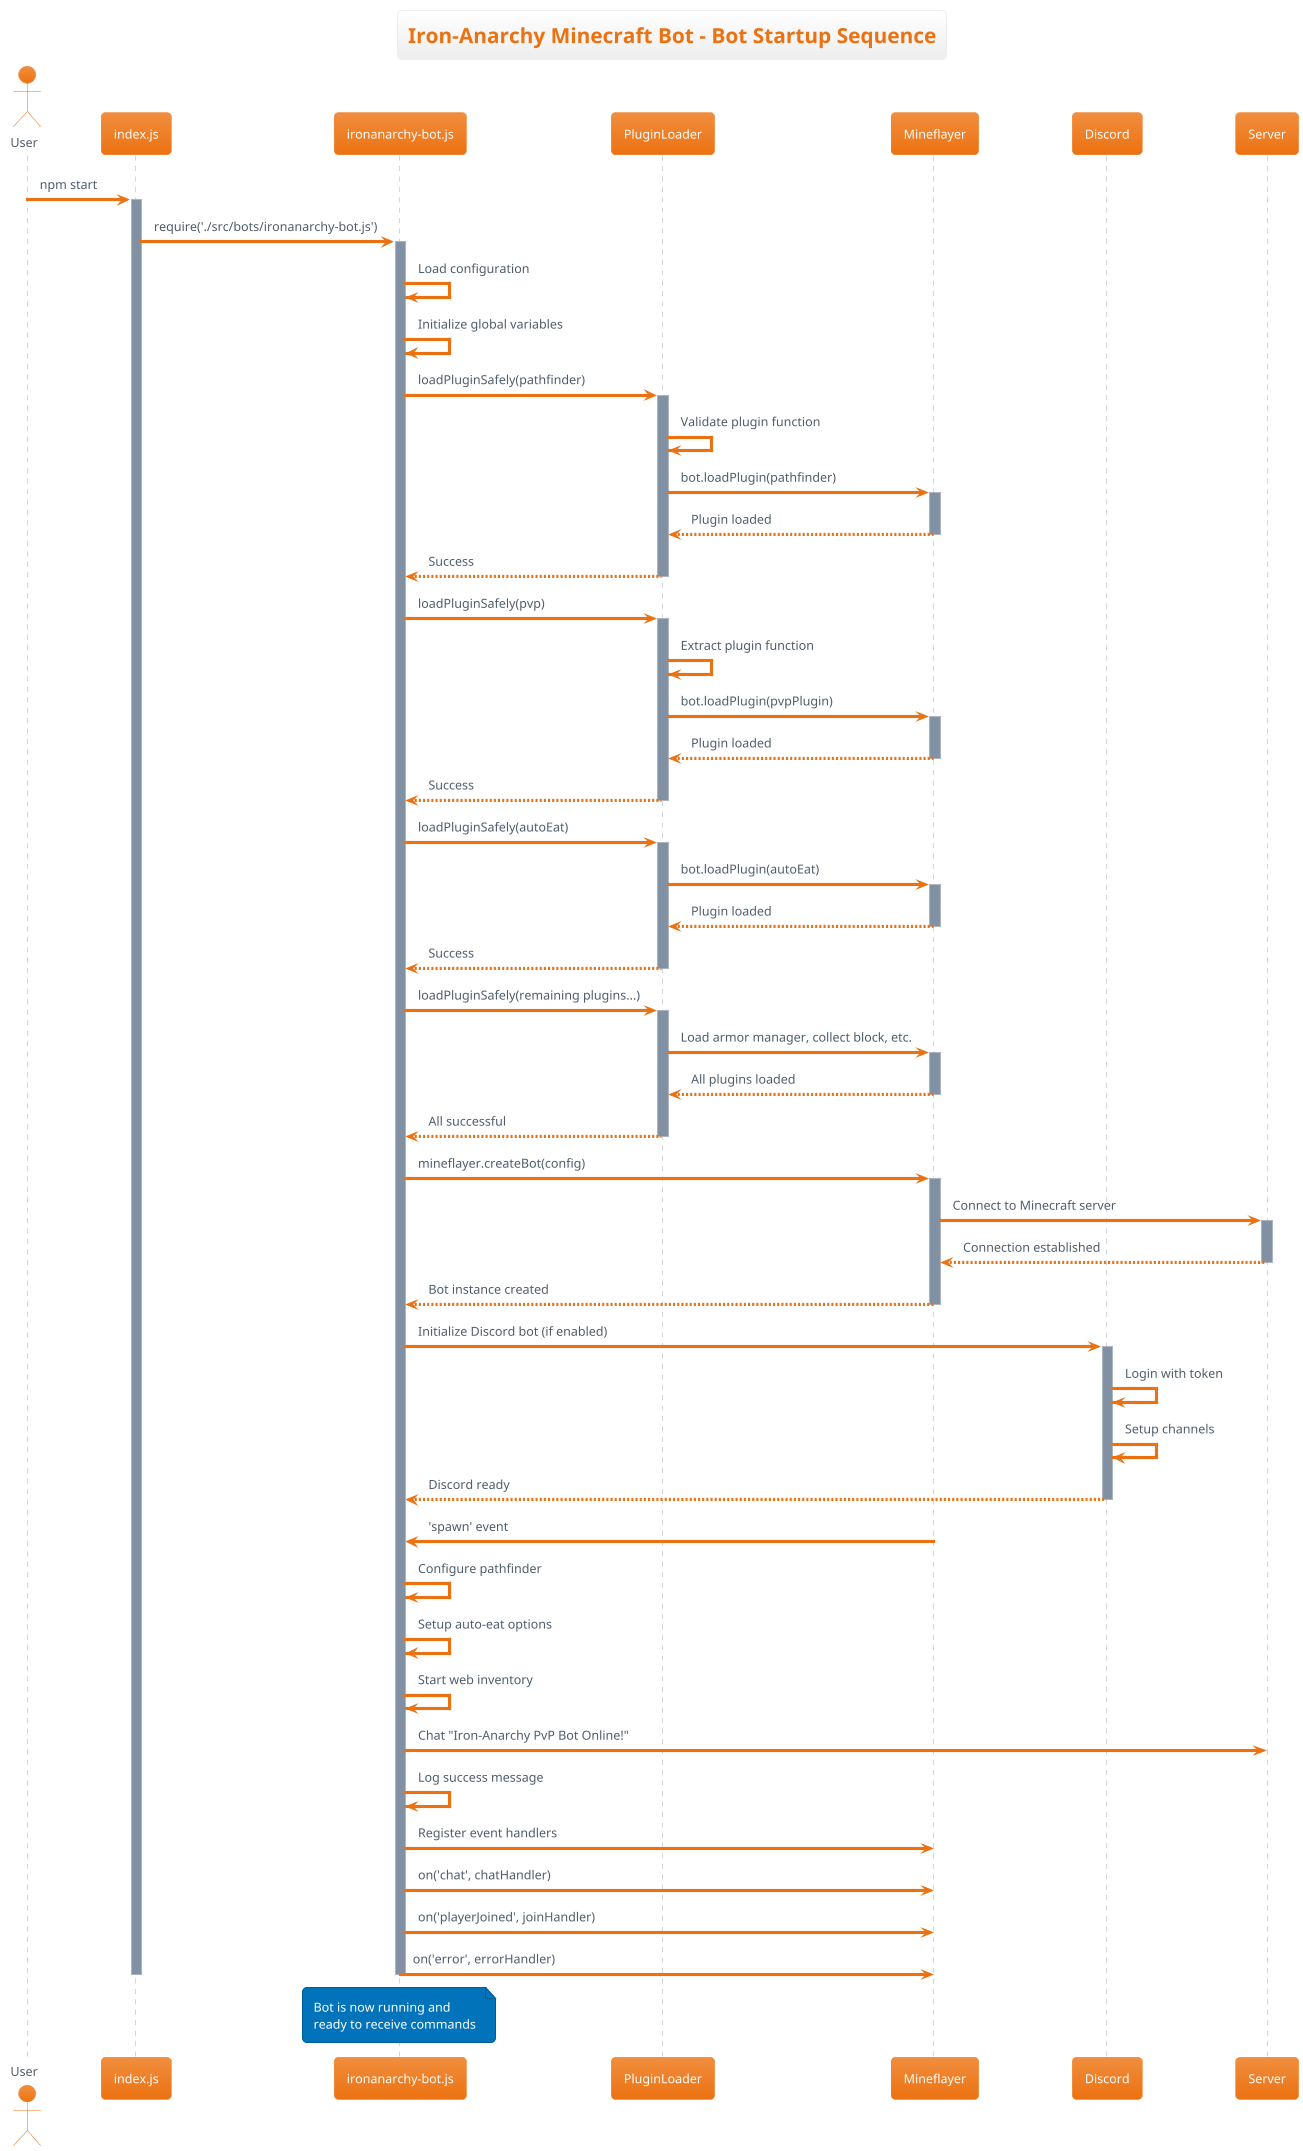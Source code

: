 @startuml sequence-diagram
!theme aws-orange

title Iron-Anarchy Minecraft Bot - Bot Startup Sequence

actor User
participant "index.js" as Main
participant "ironanarchy-bot.js" as Bot
participant "PluginLoader" as Loader
participant "Mineflayer" as MF
participant "Discord" as Discord
participant "Server" as Server

User -> Main: npm start
activate Main

Main -> Bot: require('./src/bots/ironanarchy-bot.js')
activate Bot

Bot -> Bot: Load configuration
Bot -> Bot: Initialize global variables

Bot -> Loader: loadPluginSafely(pathfinder)
activate Loader
Loader -> Loader: Validate plugin function
Loader -> MF: bot.loadPlugin(pathfinder)
activate MF
MF --> Loader: Plugin loaded
deactivate MF
Loader --> Bot: Success
deactivate Loader

Bot -> Loader: loadPluginSafely(pvp)
activate Loader
Loader -> Loader: Extract plugin function
Loader -> MF: bot.loadPlugin(pvpPlugin)
activate MF
MF --> Loader: Plugin loaded
deactivate MF
Loader --> Bot: Success
deactivate Loader

Bot -> Loader: loadPluginSafely(autoEat)
activate Loader
Loader -> MF: bot.loadPlugin(autoEat)
activate MF
MF --> Loader: Plugin loaded
deactivate MF
Loader --> Bot: Success
deactivate Loader

Bot -> Loader: loadPluginSafely(remaining plugins...)
activate Loader
Loader -> MF: Load armor manager, collect block, etc.
activate MF
MF --> Loader: All plugins loaded
deactivate MF
Loader --> Bot: All successful
deactivate Loader

Bot -> MF: mineflayer.createBot(config)
activate MF
MF -> Server: Connect to Minecraft server
activate Server
Server --> MF: Connection established
deactivate Server
MF --> Bot: Bot instance created
deactivate MF

Bot -> Discord: Initialize Discord bot (if enabled)
activate Discord
Discord -> Discord: Login with token
Discord -> Discord: Setup channels
Discord --> Bot: Discord ready
deactivate Discord

MF -> Bot: 'spawn' event
Bot -> Bot: Configure pathfinder
Bot -> Bot: Setup auto-eat options
Bot -> Bot: Start web inventory
Bot -> Server: Chat "Iron-Anarchy PvP Bot Online!"
Bot -> Bot: Log success message

Bot -> MF: Register event handlers
Bot -> MF: on('chat', chatHandler)
Bot -> MF: on('playerJoined', joinHandler)
Bot -> MF: on('error', errorHandler)

deactivate Bot
deactivate Main

note over Bot: Bot is now running and\nready to receive commands

@enduml
